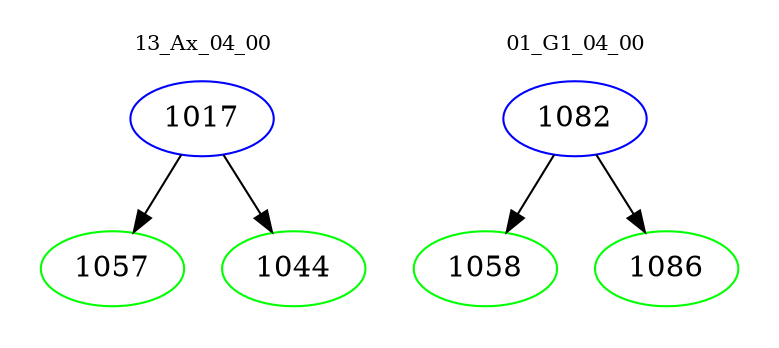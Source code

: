 digraph{
subgraph cluster_0 {
color = white
label = "13_Ax_04_00";
fontsize=10;
T0_1017 [label="1017", color="blue"]
T0_1017 -> T0_1057 [color="black"]
T0_1057 [label="1057", color="green"]
T0_1017 -> T0_1044 [color="black"]
T0_1044 [label="1044", color="green"]
}
subgraph cluster_1 {
color = white
label = "01_G1_04_00";
fontsize=10;
T1_1082 [label="1082", color="blue"]
T1_1082 -> T1_1058 [color="black"]
T1_1058 [label="1058", color="green"]
T1_1082 -> T1_1086 [color="black"]
T1_1086 [label="1086", color="green"]
}
}
